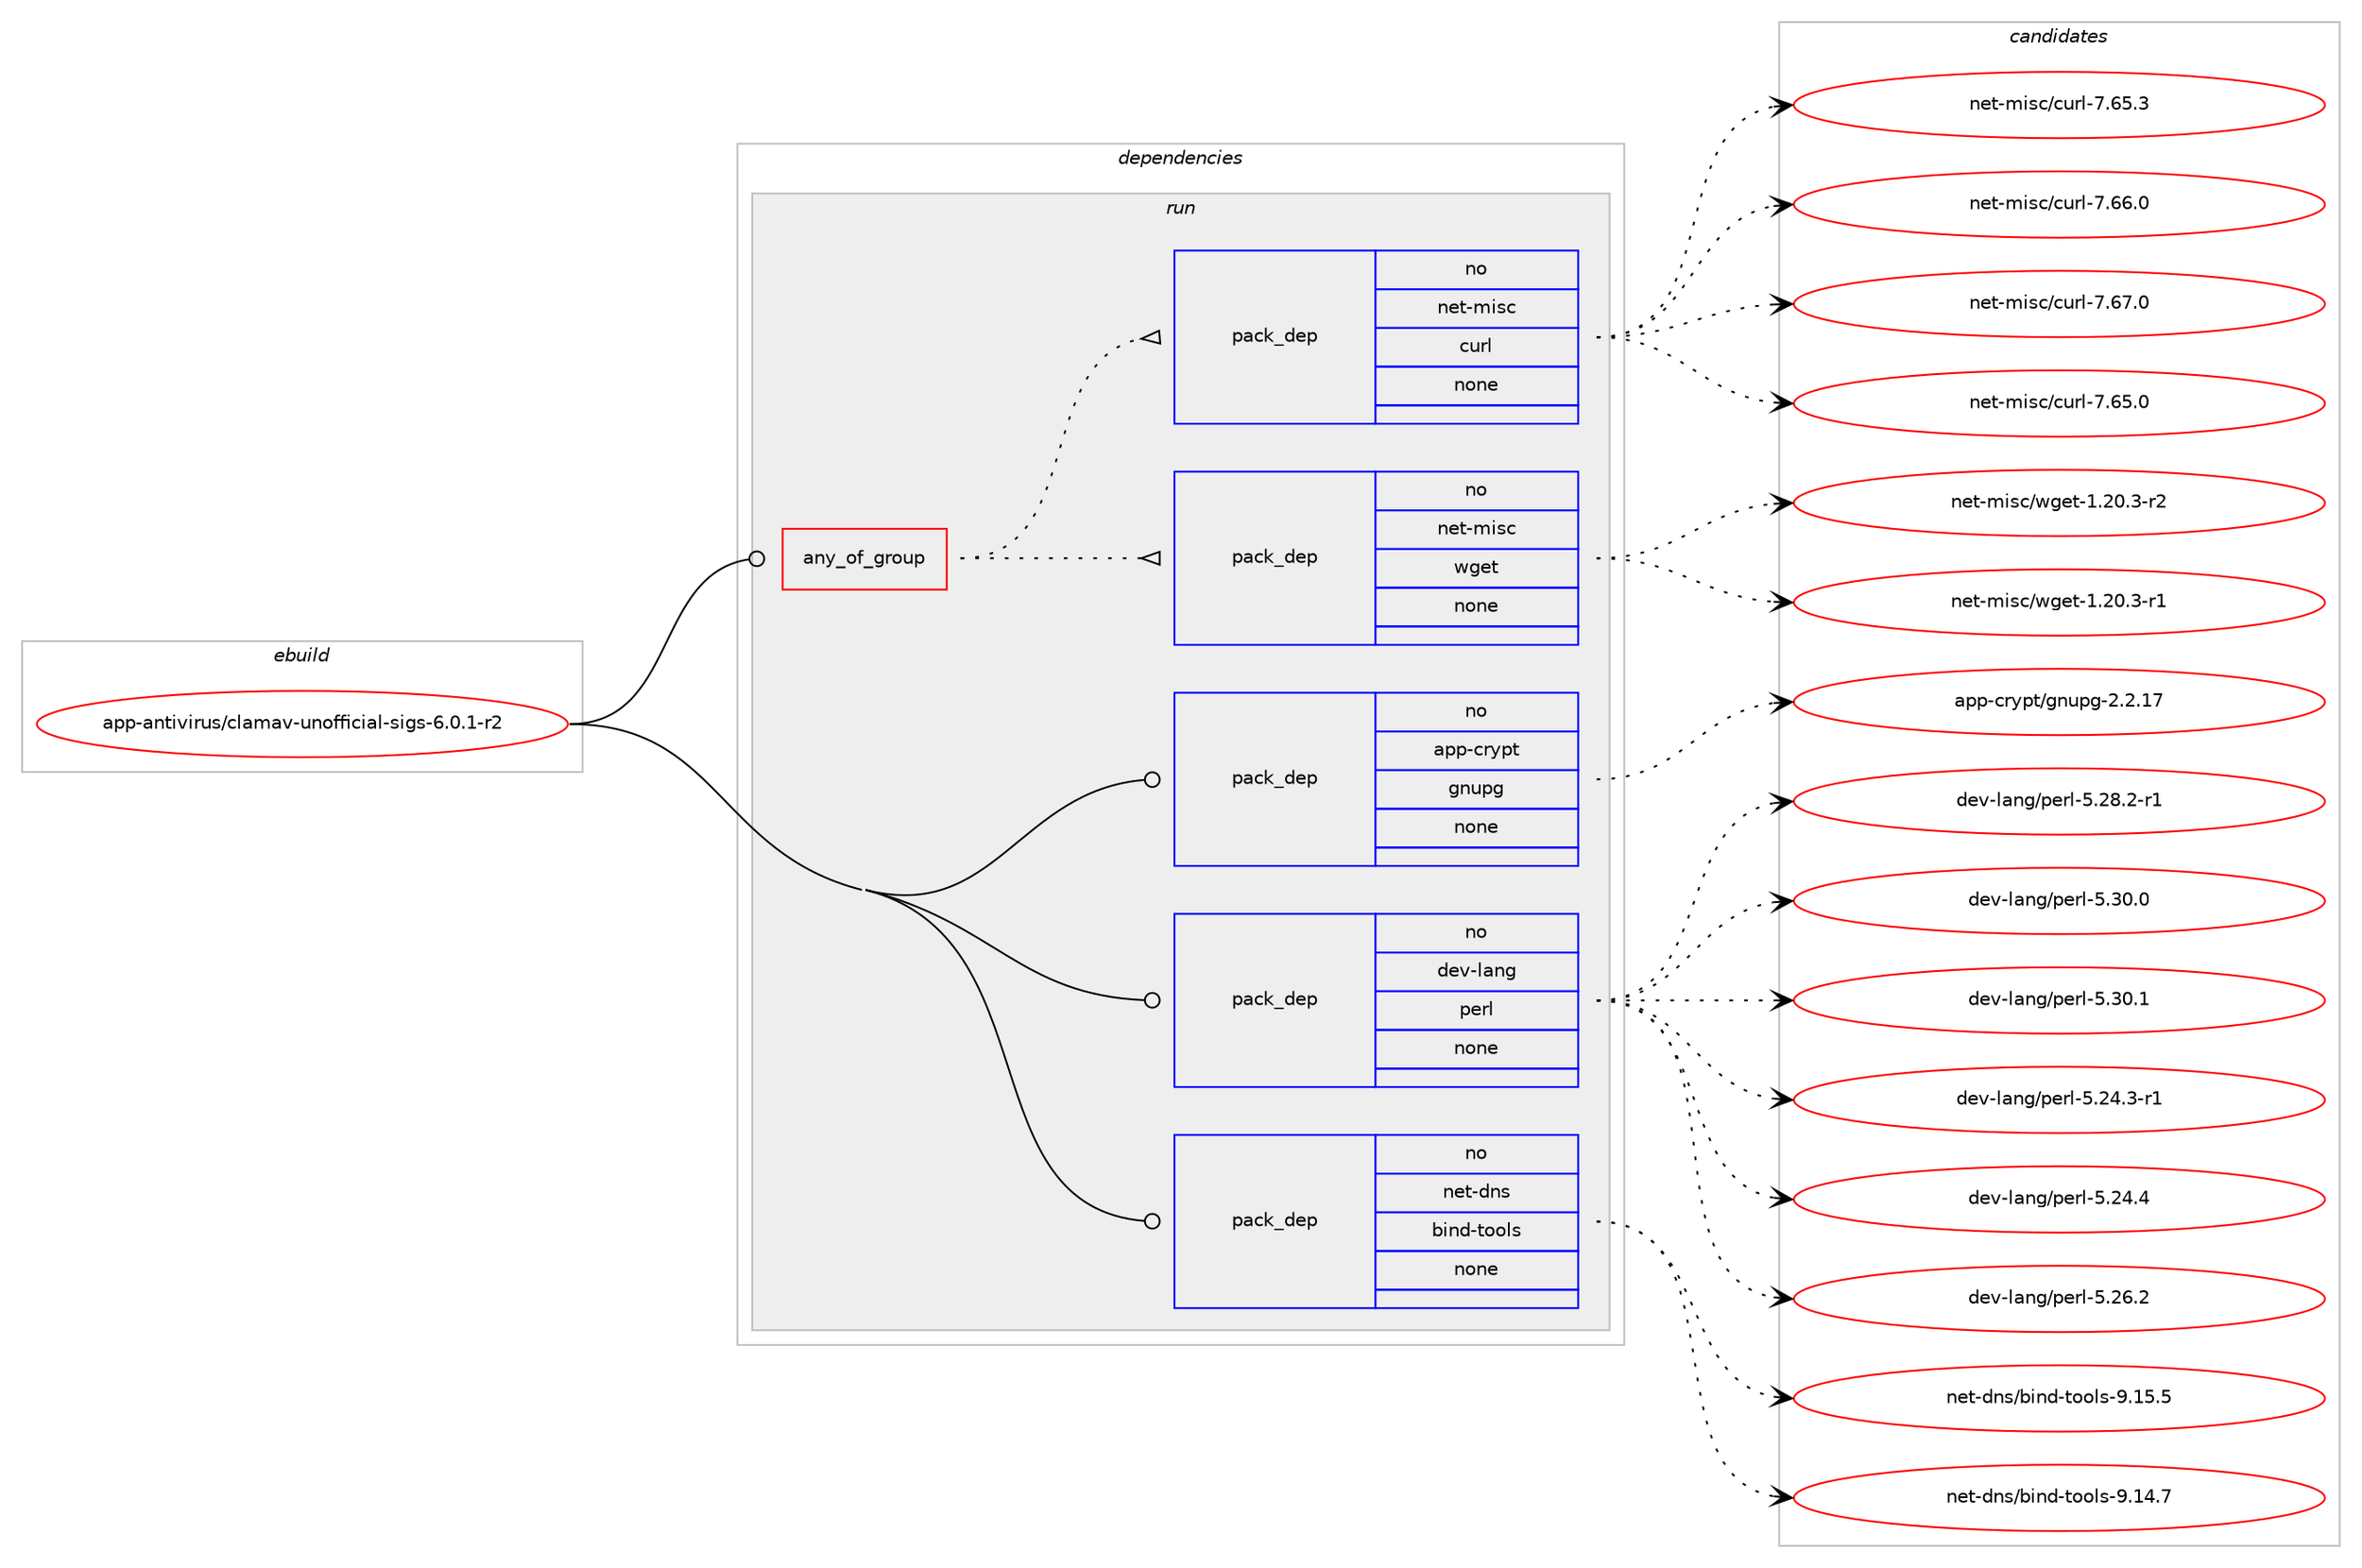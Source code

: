 digraph prolog {

# *************
# Graph options
# *************

newrank=true;
concentrate=true;
compound=true;
graph [rankdir=LR,fontname=Helvetica,fontsize=10,ranksep=1.5];#, ranksep=2.5, nodesep=0.2];
edge  [arrowhead=vee];
node  [fontname=Helvetica,fontsize=10];

# **********
# The ebuild
# **********

subgraph cluster_leftcol {
color=gray;
rank=same;
label=<<i>ebuild</i>>;
id [label="app-antivirus/clamav-unofficial-sigs-6.0.1-r2", color=red, width=4, href="../app-antivirus/clamav-unofficial-sigs-6.0.1-r2.svg"];
}

# ****************
# The dependencies
# ****************

subgraph cluster_midcol {
color=gray;
label=<<i>dependencies</i>>;
subgraph cluster_compile {
fillcolor="#eeeeee";
style=filled;
label=<<i>compile</i>>;
}
subgraph cluster_compileandrun {
fillcolor="#eeeeee";
style=filled;
label=<<i>compile and run</i>>;
}
subgraph cluster_run {
fillcolor="#eeeeee";
style=filled;
label=<<i>run</i>>;
subgraph any8270 {
dependency472111 [label=<<TABLE BORDER="0" CELLBORDER="1" CELLSPACING="0" CELLPADDING="4"><TR><TD CELLPADDING="10">any_of_group</TD></TR></TABLE>>, shape=none, color=red];subgraph pack351006 {
dependency472112 [label=<<TABLE BORDER="0" CELLBORDER="1" CELLSPACING="0" CELLPADDING="4" WIDTH="220"><TR><TD ROWSPAN="6" CELLPADDING="30">pack_dep</TD></TR><TR><TD WIDTH="110">no</TD></TR><TR><TD>net-misc</TD></TR><TR><TD>wget</TD></TR><TR><TD>none</TD></TR><TR><TD></TD></TR></TABLE>>, shape=none, color=blue];
}
dependency472111:e -> dependency472112:w [weight=20,style="dotted",arrowhead="oinv"];
subgraph pack351007 {
dependency472113 [label=<<TABLE BORDER="0" CELLBORDER="1" CELLSPACING="0" CELLPADDING="4" WIDTH="220"><TR><TD ROWSPAN="6" CELLPADDING="30">pack_dep</TD></TR><TR><TD WIDTH="110">no</TD></TR><TR><TD>net-misc</TD></TR><TR><TD>curl</TD></TR><TR><TD>none</TD></TR><TR><TD></TD></TR></TABLE>>, shape=none, color=blue];
}
dependency472111:e -> dependency472113:w [weight=20,style="dotted",arrowhead="oinv"];
}
id:e -> dependency472111:w [weight=20,style="solid",arrowhead="odot"];
subgraph pack351008 {
dependency472114 [label=<<TABLE BORDER="0" CELLBORDER="1" CELLSPACING="0" CELLPADDING="4" WIDTH="220"><TR><TD ROWSPAN="6" CELLPADDING="30">pack_dep</TD></TR><TR><TD WIDTH="110">no</TD></TR><TR><TD>app-crypt</TD></TR><TR><TD>gnupg</TD></TR><TR><TD>none</TD></TR><TR><TD></TD></TR></TABLE>>, shape=none, color=blue];
}
id:e -> dependency472114:w [weight=20,style="solid",arrowhead="odot"];
subgraph pack351009 {
dependency472115 [label=<<TABLE BORDER="0" CELLBORDER="1" CELLSPACING="0" CELLPADDING="4" WIDTH="220"><TR><TD ROWSPAN="6" CELLPADDING="30">pack_dep</TD></TR><TR><TD WIDTH="110">no</TD></TR><TR><TD>dev-lang</TD></TR><TR><TD>perl</TD></TR><TR><TD>none</TD></TR><TR><TD></TD></TR></TABLE>>, shape=none, color=blue];
}
id:e -> dependency472115:w [weight=20,style="solid",arrowhead="odot"];
subgraph pack351010 {
dependency472116 [label=<<TABLE BORDER="0" CELLBORDER="1" CELLSPACING="0" CELLPADDING="4" WIDTH="220"><TR><TD ROWSPAN="6" CELLPADDING="30">pack_dep</TD></TR><TR><TD WIDTH="110">no</TD></TR><TR><TD>net-dns</TD></TR><TR><TD>bind-tools</TD></TR><TR><TD>none</TD></TR><TR><TD></TD></TR></TABLE>>, shape=none, color=blue];
}
id:e -> dependency472116:w [weight=20,style="solid",arrowhead="odot"];
}
}

# **************
# The candidates
# **************

subgraph cluster_choices {
rank=same;
color=gray;
label=<<i>candidates</i>>;

subgraph choice351006 {
color=black;
nodesep=1;
choice110101116451091051159947119103101116454946504846514511449 [label="net-misc/wget-1.20.3-r1", color=red, width=4,href="../net-misc/wget-1.20.3-r1.svg"];
choice110101116451091051159947119103101116454946504846514511450 [label="net-misc/wget-1.20.3-r2", color=red, width=4,href="../net-misc/wget-1.20.3-r2.svg"];
dependency472112:e -> choice110101116451091051159947119103101116454946504846514511449:w [style=dotted,weight="100"];
dependency472112:e -> choice110101116451091051159947119103101116454946504846514511450:w [style=dotted,weight="100"];
}
subgraph choice351007 {
color=black;
nodesep=1;
choice1101011164510910511599479911711410845554654534648 [label="net-misc/curl-7.65.0", color=red, width=4,href="../net-misc/curl-7.65.0.svg"];
choice1101011164510910511599479911711410845554654534651 [label="net-misc/curl-7.65.3", color=red, width=4,href="../net-misc/curl-7.65.3.svg"];
choice1101011164510910511599479911711410845554654544648 [label="net-misc/curl-7.66.0", color=red, width=4,href="../net-misc/curl-7.66.0.svg"];
choice1101011164510910511599479911711410845554654554648 [label="net-misc/curl-7.67.0", color=red, width=4,href="../net-misc/curl-7.67.0.svg"];
dependency472113:e -> choice1101011164510910511599479911711410845554654534648:w [style=dotted,weight="100"];
dependency472113:e -> choice1101011164510910511599479911711410845554654534651:w [style=dotted,weight="100"];
dependency472113:e -> choice1101011164510910511599479911711410845554654544648:w [style=dotted,weight="100"];
dependency472113:e -> choice1101011164510910511599479911711410845554654554648:w [style=dotted,weight="100"];
}
subgraph choice351008 {
color=black;
nodesep=1;
choice9711211245991141211121164710311011711210345504650464955 [label="app-crypt/gnupg-2.2.17", color=red, width=4,href="../app-crypt/gnupg-2.2.17.svg"];
dependency472114:e -> choice9711211245991141211121164710311011711210345504650464955:w [style=dotted,weight="100"];
}
subgraph choice351009 {
color=black;
nodesep=1;
choice100101118451089711010347112101114108455346505246514511449 [label="dev-lang/perl-5.24.3-r1", color=red, width=4,href="../dev-lang/perl-5.24.3-r1.svg"];
choice10010111845108971101034711210111410845534650524652 [label="dev-lang/perl-5.24.4", color=red, width=4,href="../dev-lang/perl-5.24.4.svg"];
choice10010111845108971101034711210111410845534650544650 [label="dev-lang/perl-5.26.2", color=red, width=4,href="../dev-lang/perl-5.26.2.svg"];
choice100101118451089711010347112101114108455346505646504511449 [label="dev-lang/perl-5.28.2-r1", color=red, width=4,href="../dev-lang/perl-5.28.2-r1.svg"];
choice10010111845108971101034711210111410845534651484648 [label="dev-lang/perl-5.30.0", color=red, width=4,href="../dev-lang/perl-5.30.0.svg"];
choice10010111845108971101034711210111410845534651484649 [label="dev-lang/perl-5.30.1", color=red, width=4,href="../dev-lang/perl-5.30.1.svg"];
dependency472115:e -> choice100101118451089711010347112101114108455346505246514511449:w [style=dotted,weight="100"];
dependency472115:e -> choice10010111845108971101034711210111410845534650524652:w [style=dotted,weight="100"];
dependency472115:e -> choice10010111845108971101034711210111410845534650544650:w [style=dotted,weight="100"];
dependency472115:e -> choice100101118451089711010347112101114108455346505646504511449:w [style=dotted,weight="100"];
dependency472115:e -> choice10010111845108971101034711210111410845534651484648:w [style=dotted,weight="100"];
dependency472115:e -> choice10010111845108971101034711210111410845534651484649:w [style=dotted,weight="100"];
}
subgraph choice351010 {
color=black;
nodesep=1;
choice1101011164510011011547981051101004511611111110811545574649524655 [label="net-dns/bind-tools-9.14.7", color=red, width=4,href="../net-dns/bind-tools-9.14.7.svg"];
choice1101011164510011011547981051101004511611111110811545574649534653 [label="net-dns/bind-tools-9.15.5", color=red, width=4,href="../net-dns/bind-tools-9.15.5.svg"];
dependency472116:e -> choice1101011164510011011547981051101004511611111110811545574649524655:w [style=dotted,weight="100"];
dependency472116:e -> choice1101011164510011011547981051101004511611111110811545574649534653:w [style=dotted,weight="100"];
}
}

}
